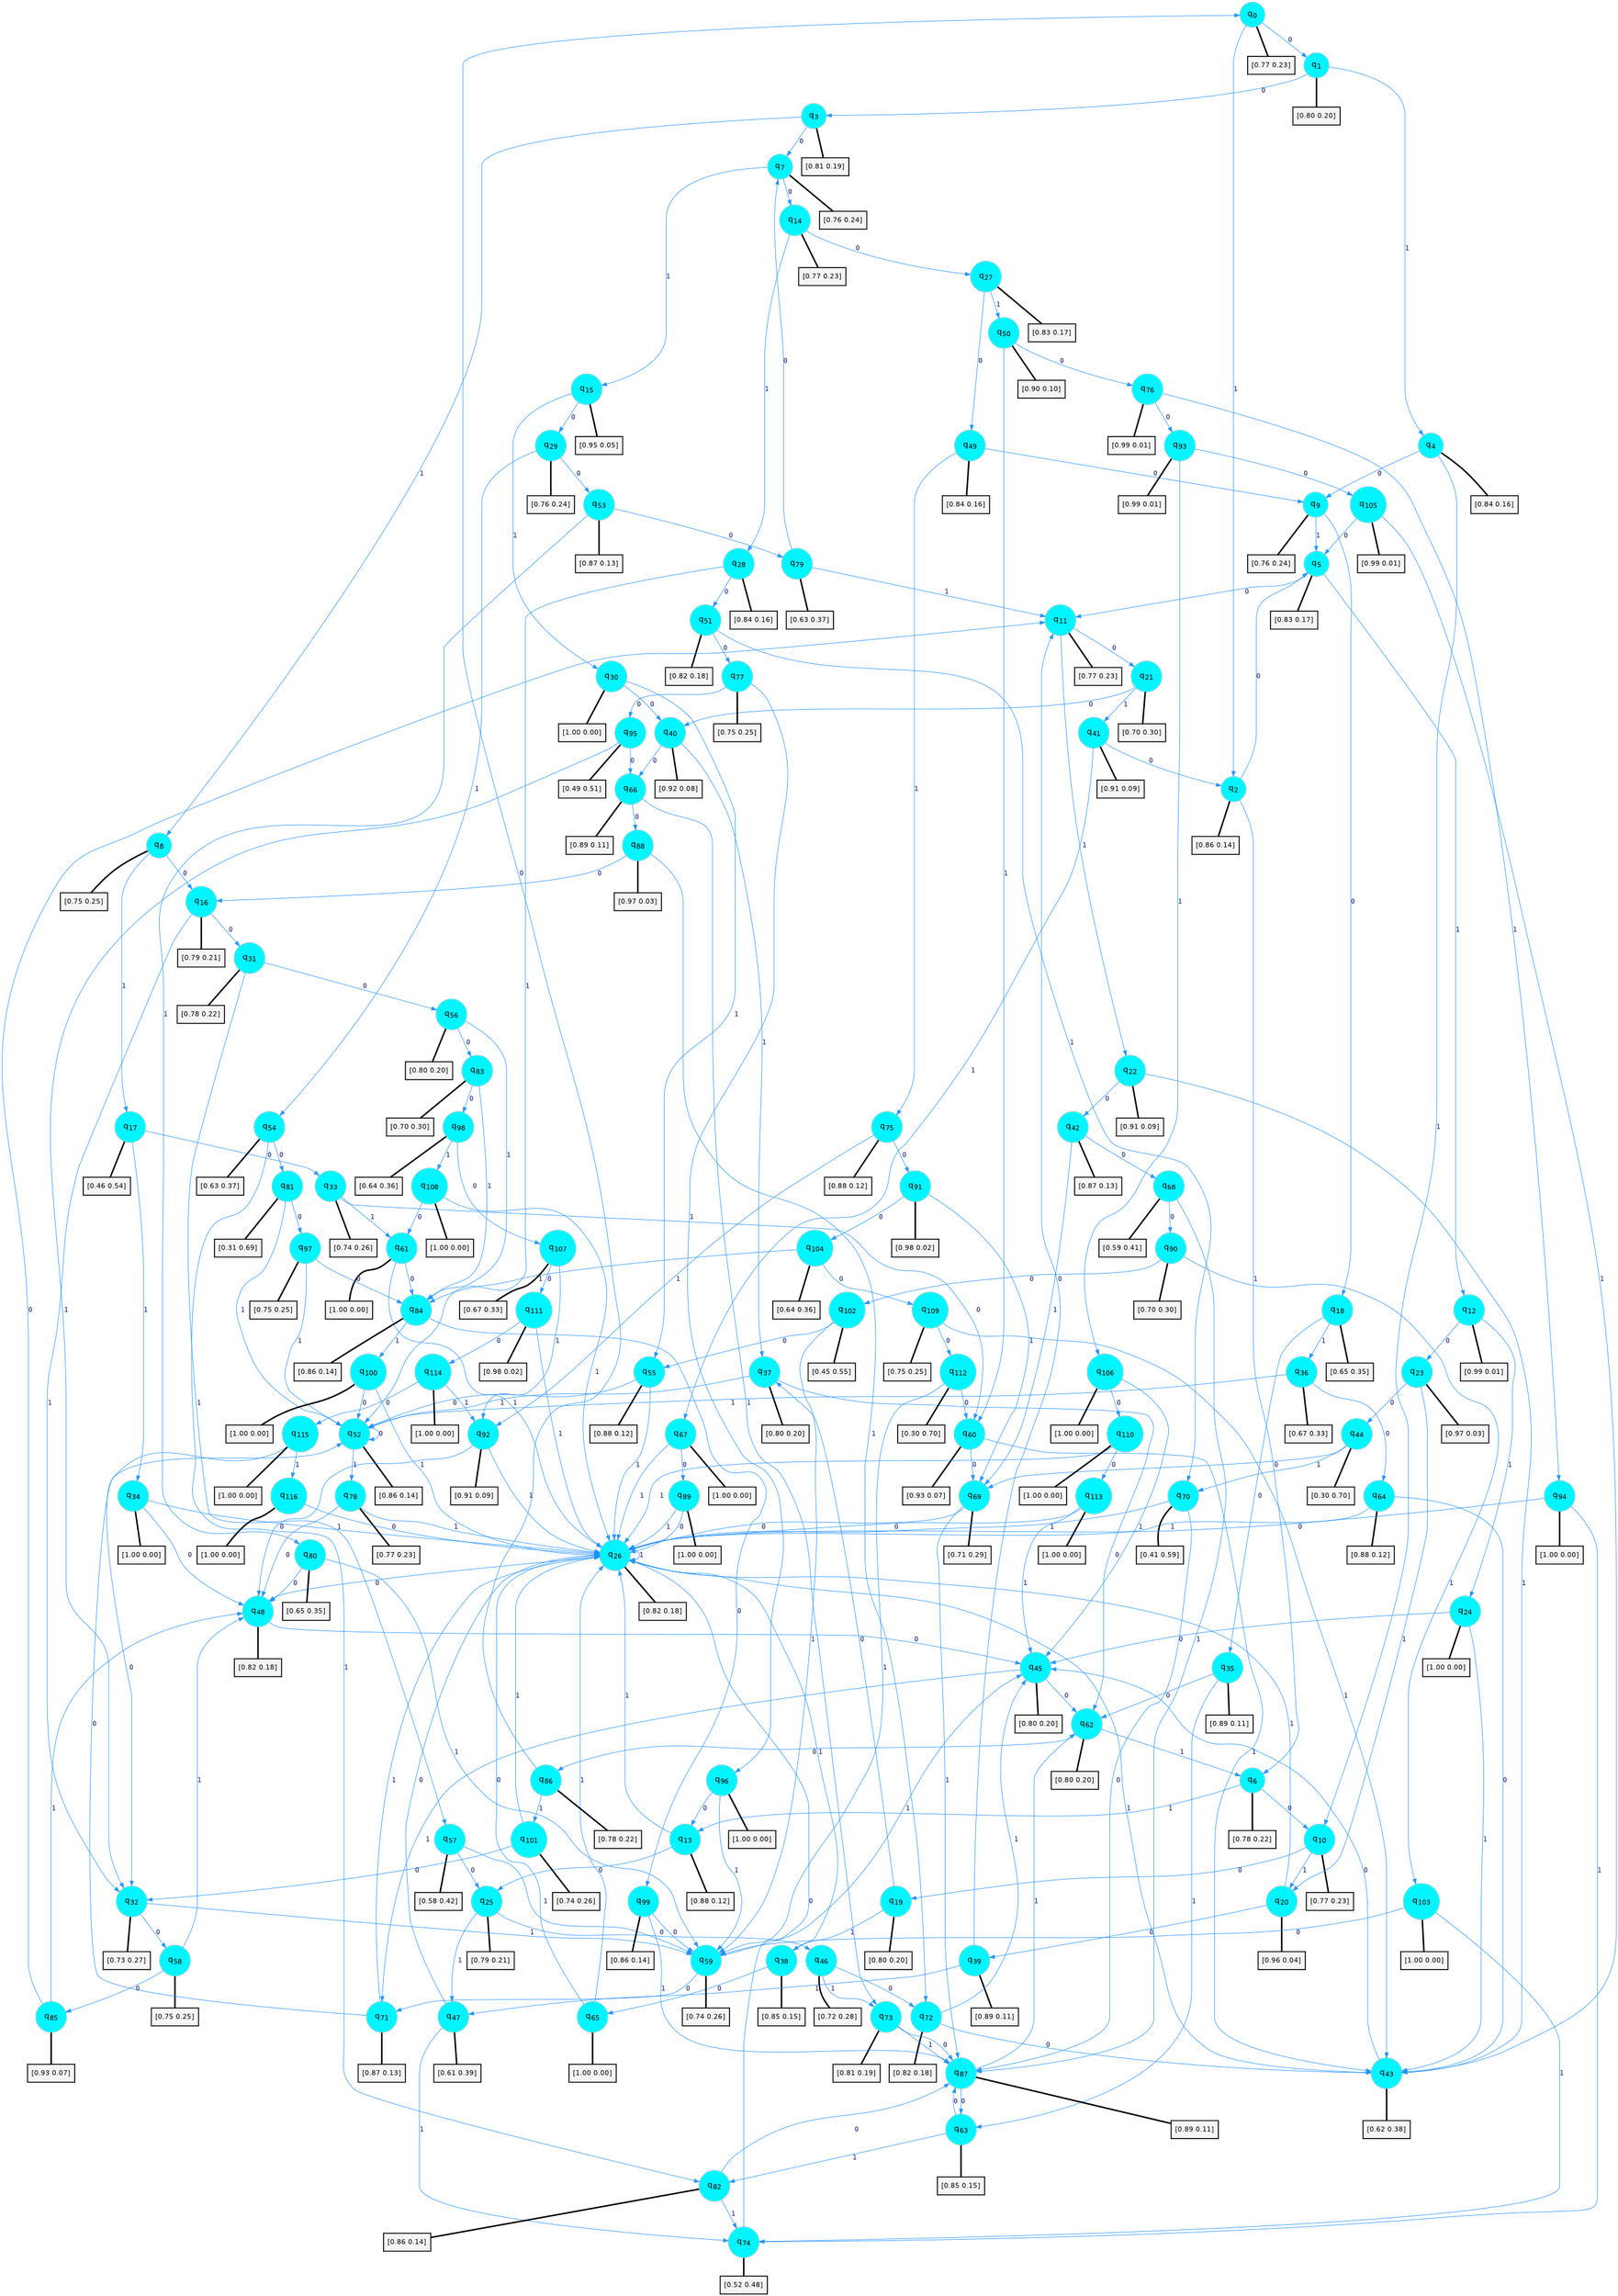 digraph G {
graph [
bgcolor=transparent, dpi=300, rankdir=TD, size="40,25"];
node [
color=gray, fillcolor=turquoise1, fontcolor=black, fontname=Helvetica, fontsize=16, fontweight=bold, shape=circle, style=filled];
edge [
arrowsize=1, color=dodgerblue1, fontcolor=midnightblue, fontname=courier, fontweight=bold, penwidth=1, style=solid, weight=20];
0[label=<q<SUB>0</SUB>>];
1[label=<q<SUB>1</SUB>>];
2[label=<q<SUB>2</SUB>>];
3[label=<q<SUB>3</SUB>>];
4[label=<q<SUB>4</SUB>>];
5[label=<q<SUB>5</SUB>>];
6[label=<q<SUB>6</SUB>>];
7[label=<q<SUB>7</SUB>>];
8[label=<q<SUB>8</SUB>>];
9[label=<q<SUB>9</SUB>>];
10[label=<q<SUB>10</SUB>>];
11[label=<q<SUB>11</SUB>>];
12[label=<q<SUB>12</SUB>>];
13[label=<q<SUB>13</SUB>>];
14[label=<q<SUB>14</SUB>>];
15[label=<q<SUB>15</SUB>>];
16[label=<q<SUB>16</SUB>>];
17[label=<q<SUB>17</SUB>>];
18[label=<q<SUB>18</SUB>>];
19[label=<q<SUB>19</SUB>>];
20[label=<q<SUB>20</SUB>>];
21[label=<q<SUB>21</SUB>>];
22[label=<q<SUB>22</SUB>>];
23[label=<q<SUB>23</SUB>>];
24[label=<q<SUB>24</SUB>>];
25[label=<q<SUB>25</SUB>>];
26[label=<q<SUB>26</SUB>>];
27[label=<q<SUB>27</SUB>>];
28[label=<q<SUB>28</SUB>>];
29[label=<q<SUB>29</SUB>>];
30[label=<q<SUB>30</SUB>>];
31[label=<q<SUB>31</SUB>>];
32[label=<q<SUB>32</SUB>>];
33[label=<q<SUB>33</SUB>>];
34[label=<q<SUB>34</SUB>>];
35[label=<q<SUB>35</SUB>>];
36[label=<q<SUB>36</SUB>>];
37[label=<q<SUB>37</SUB>>];
38[label=<q<SUB>38</SUB>>];
39[label=<q<SUB>39</SUB>>];
40[label=<q<SUB>40</SUB>>];
41[label=<q<SUB>41</SUB>>];
42[label=<q<SUB>42</SUB>>];
43[label=<q<SUB>43</SUB>>];
44[label=<q<SUB>44</SUB>>];
45[label=<q<SUB>45</SUB>>];
46[label=<q<SUB>46</SUB>>];
47[label=<q<SUB>47</SUB>>];
48[label=<q<SUB>48</SUB>>];
49[label=<q<SUB>49</SUB>>];
50[label=<q<SUB>50</SUB>>];
51[label=<q<SUB>51</SUB>>];
52[label=<q<SUB>52</SUB>>];
53[label=<q<SUB>53</SUB>>];
54[label=<q<SUB>54</SUB>>];
55[label=<q<SUB>55</SUB>>];
56[label=<q<SUB>56</SUB>>];
57[label=<q<SUB>57</SUB>>];
58[label=<q<SUB>58</SUB>>];
59[label=<q<SUB>59</SUB>>];
60[label=<q<SUB>60</SUB>>];
61[label=<q<SUB>61</SUB>>];
62[label=<q<SUB>62</SUB>>];
63[label=<q<SUB>63</SUB>>];
64[label=<q<SUB>64</SUB>>];
65[label=<q<SUB>65</SUB>>];
66[label=<q<SUB>66</SUB>>];
67[label=<q<SUB>67</SUB>>];
68[label=<q<SUB>68</SUB>>];
69[label=<q<SUB>69</SUB>>];
70[label=<q<SUB>70</SUB>>];
71[label=<q<SUB>71</SUB>>];
72[label=<q<SUB>72</SUB>>];
73[label=<q<SUB>73</SUB>>];
74[label=<q<SUB>74</SUB>>];
75[label=<q<SUB>75</SUB>>];
76[label=<q<SUB>76</SUB>>];
77[label=<q<SUB>77</SUB>>];
78[label=<q<SUB>78</SUB>>];
79[label=<q<SUB>79</SUB>>];
80[label=<q<SUB>80</SUB>>];
81[label=<q<SUB>81</SUB>>];
82[label=<q<SUB>82</SUB>>];
83[label=<q<SUB>83</SUB>>];
84[label=<q<SUB>84</SUB>>];
85[label=<q<SUB>85</SUB>>];
86[label=<q<SUB>86</SUB>>];
87[label=<q<SUB>87</SUB>>];
88[label=<q<SUB>88</SUB>>];
89[label=<q<SUB>89</SUB>>];
90[label=<q<SUB>90</SUB>>];
91[label=<q<SUB>91</SUB>>];
92[label=<q<SUB>92</SUB>>];
93[label=<q<SUB>93</SUB>>];
94[label=<q<SUB>94</SUB>>];
95[label=<q<SUB>95</SUB>>];
96[label=<q<SUB>96</SUB>>];
97[label=<q<SUB>97</SUB>>];
98[label=<q<SUB>98</SUB>>];
99[label=<q<SUB>99</SUB>>];
100[label=<q<SUB>100</SUB>>];
101[label=<q<SUB>101</SUB>>];
102[label=<q<SUB>102</SUB>>];
103[label=<q<SUB>103</SUB>>];
104[label=<q<SUB>104</SUB>>];
105[label=<q<SUB>105</SUB>>];
106[label=<q<SUB>106</SUB>>];
107[label=<q<SUB>107</SUB>>];
108[label=<q<SUB>108</SUB>>];
109[label=<q<SUB>109</SUB>>];
110[label=<q<SUB>110</SUB>>];
111[label=<q<SUB>111</SUB>>];
112[label=<q<SUB>112</SUB>>];
113[label=<q<SUB>113</SUB>>];
114[label=<q<SUB>114</SUB>>];
115[label=<q<SUB>115</SUB>>];
116[label=<q<SUB>116</SUB>>];
117[label="[0.77 0.23]", shape=box,fontcolor=black, fontname=Helvetica, fontsize=14, penwidth=2, fillcolor=whitesmoke,color=black];
118[label="[0.80 0.20]", shape=box,fontcolor=black, fontname=Helvetica, fontsize=14, penwidth=2, fillcolor=whitesmoke,color=black];
119[label="[0.86 0.14]", shape=box,fontcolor=black, fontname=Helvetica, fontsize=14, penwidth=2, fillcolor=whitesmoke,color=black];
120[label="[0.81 0.19]", shape=box,fontcolor=black, fontname=Helvetica, fontsize=14, penwidth=2, fillcolor=whitesmoke,color=black];
121[label="[0.84 0.16]", shape=box,fontcolor=black, fontname=Helvetica, fontsize=14, penwidth=2, fillcolor=whitesmoke,color=black];
122[label="[0.83 0.17]", shape=box,fontcolor=black, fontname=Helvetica, fontsize=14, penwidth=2, fillcolor=whitesmoke,color=black];
123[label="[0.78 0.22]", shape=box,fontcolor=black, fontname=Helvetica, fontsize=14, penwidth=2, fillcolor=whitesmoke,color=black];
124[label="[0.76 0.24]", shape=box,fontcolor=black, fontname=Helvetica, fontsize=14, penwidth=2, fillcolor=whitesmoke,color=black];
125[label="[0.75 0.25]", shape=box,fontcolor=black, fontname=Helvetica, fontsize=14, penwidth=2, fillcolor=whitesmoke,color=black];
126[label="[0.76 0.24]", shape=box,fontcolor=black, fontname=Helvetica, fontsize=14, penwidth=2, fillcolor=whitesmoke,color=black];
127[label="[0.77 0.23]", shape=box,fontcolor=black, fontname=Helvetica, fontsize=14, penwidth=2, fillcolor=whitesmoke,color=black];
128[label="[0.77 0.23]", shape=box,fontcolor=black, fontname=Helvetica, fontsize=14, penwidth=2, fillcolor=whitesmoke,color=black];
129[label="[0.99 0.01]", shape=box,fontcolor=black, fontname=Helvetica, fontsize=14, penwidth=2, fillcolor=whitesmoke,color=black];
130[label="[0.88 0.12]", shape=box,fontcolor=black, fontname=Helvetica, fontsize=14, penwidth=2, fillcolor=whitesmoke,color=black];
131[label="[0.77 0.23]", shape=box,fontcolor=black, fontname=Helvetica, fontsize=14, penwidth=2, fillcolor=whitesmoke,color=black];
132[label="[0.95 0.05]", shape=box,fontcolor=black, fontname=Helvetica, fontsize=14, penwidth=2, fillcolor=whitesmoke,color=black];
133[label="[0.79 0.21]", shape=box,fontcolor=black, fontname=Helvetica, fontsize=14, penwidth=2, fillcolor=whitesmoke,color=black];
134[label="[0.46 0.54]", shape=box,fontcolor=black, fontname=Helvetica, fontsize=14, penwidth=2, fillcolor=whitesmoke,color=black];
135[label="[0.65 0.35]", shape=box,fontcolor=black, fontname=Helvetica, fontsize=14, penwidth=2, fillcolor=whitesmoke,color=black];
136[label="[0.80 0.20]", shape=box,fontcolor=black, fontname=Helvetica, fontsize=14, penwidth=2, fillcolor=whitesmoke,color=black];
137[label="[0.96 0.04]", shape=box,fontcolor=black, fontname=Helvetica, fontsize=14, penwidth=2, fillcolor=whitesmoke,color=black];
138[label="[0.70 0.30]", shape=box,fontcolor=black, fontname=Helvetica, fontsize=14, penwidth=2, fillcolor=whitesmoke,color=black];
139[label="[0.91 0.09]", shape=box,fontcolor=black, fontname=Helvetica, fontsize=14, penwidth=2, fillcolor=whitesmoke,color=black];
140[label="[0.97 0.03]", shape=box,fontcolor=black, fontname=Helvetica, fontsize=14, penwidth=2, fillcolor=whitesmoke,color=black];
141[label="[1.00 0.00]", shape=box,fontcolor=black, fontname=Helvetica, fontsize=14, penwidth=2, fillcolor=whitesmoke,color=black];
142[label="[0.79 0.21]", shape=box,fontcolor=black, fontname=Helvetica, fontsize=14, penwidth=2, fillcolor=whitesmoke,color=black];
143[label="[0.82 0.18]", shape=box,fontcolor=black, fontname=Helvetica, fontsize=14, penwidth=2, fillcolor=whitesmoke,color=black];
144[label="[0.83 0.17]", shape=box,fontcolor=black, fontname=Helvetica, fontsize=14, penwidth=2, fillcolor=whitesmoke,color=black];
145[label="[0.84 0.16]", shape=box,fontcolor=black, fontname=Helvetica, fontsize=14, penwidth=2, fillcolor=whitesmoke,color=black];
146[label="[0.76 0.24]", shape=box,fontcolor=black, fontname=Helvetica, fontsize=14, penwidth=2, fillcolor=whitesmoke,color=black];
147[label="[1.00 0.00]", shape=box,fontcolor=black, fontname=Helvetica, fontsize=14, penwidth=2, fillcolor=whitesmoke,color=black];
148[label="[0.78 0.22]", shape=box,fontcolor=black, fontname=Helvetica, fontsize=14, penwidth=2, fillcolor=whitesmoke,color=black];
149[label="[0.73 0.27]", shape=box,fontcolor=black, fontname=Helvetica, fontsize=14, penwidth=2, fillcolor=whitesmoke,color=black];
150[label="[0.74 0.26]", shape=box,fontcolor=black, fontname=Helvetica, fontsize=14, penwidth=2, fillcolor=whitesmoke,color=black];
151[label="[1.00 0.00]", shape=box,fontcolor=black, fontname=Helvetica, fontsize=14, penwidth=2, fillcolor=whitesmoke,color=black];
152[label="[0.89 0.11]", shape=box,fontcolor=black, fontname=Helvetica, fontsize=14, penwidth=2, fillcolor=whitesmoke,color=black];
153[label="[0.67 0.33]", shape=box,fontcolor=black, fontname=Helvetica, fontsize=14, penwidth=2, fillcolor=whitesmoke,color=black];
154[label="[0.80 0.20]", shape=box,fontcolor=black, fontname=Helvetica, fontsize=14, penwidth=2, fillcolor=whitesmoke,color=black];
155[label="[0.85 0.15]", shape=box,fontcolor=black, fontname=Helvetica, fontsize=14, penwidth=2, fillcolor=whitesmoke,color=black];
156[label="[0.89 0.11]", shape=box,fontcolor=black, fontname=Helvetica, fontsize=14, penwidth=2, fillcolor=whitesmoke,color=black];
157[label="[0.92 0.08]", shape=box,fontcolor=black, fontname=Helvetica, fontsize=14, penwidth=2, fillcolor=whitesmoke,color=black];
158[label="[0.91 0.09]", shape=box,fontcolor=black, fontname=Helvetica, fontsize=14, penwidth=2, fillcolor=whitesmoke,color=black];
159[label="[0.87 0.13]", shape=box,fontcolor=black, fontname=Helvetica, fontsize=14, penwidth=2, fillcolor=whitesmoke,color=black];
160[label="[0.62 0.38]", shape=box,fontcolor=black, fontname=Helvetica, fontsize=14, penwidth=2, fillcolor=whitesmoke,color=black];
161[label="[0.30 0.70]", shape=box,fontcolor=black, fontname=Helvetica, fontsize=14, penwidth=2, fillcolor=whitesmoke,color=black];
162[label="[0.80 0.20]", shape=box,fontcolor=black, fontname=Helvetica, fontsize=14, penwidth=2, fillcolor=whitesmoke,color=black];
163[label="[0.72 0.28]", shape=box,fontcolor=black, fontname=Helvetica, fontsize=14, penwidth=2, fillcolor=whitesmoke,color=black];
164[label="[0.61 0.39]", shape=box,fontcolor=black, fontname=Helvetica, fontsize=14, penwidth=2, fillcolor=whitesmoke,color=black];
165[label="[0.82 0.18]", shape=box,fontcolor=black, fontname=Helvetica, fontsize=14, penwidth=2, fillcolor=whitesmoke,color=black];
166[label="[0.84 0.16]", shape=box,fontcolor=black, fontname=Helvetica, fontsize=14, penwidth=2, fillcolor=whitesmoke,color=black];
167[label="[0.90 0.10]", shape=box,fontcolor=black, fontname=Helvetica, fontsize=14, penwidth=2, fillcolor=whitesmoke,color=black];
168[label="[0.82 0.18]", shape=box,fontcolor=black, fontname=Helvetica, fontsize=14, penwidth=2, fillcolor=whitesmoke,color=black];
169[label="[0.86 0.14]", shape=box,fontcolor=black, fontname=Helvetica, fontsize=14, penwidth=2, fillcolor=whitesmoke,color=black];
170[label="[0.87 0.13]", shape=box,fontcolor=black, fontname=Helvetica, fontsize=14, penwidth=2, fillcolor=whitesmoke,color=black];
171[label="[0.63 0.37]", shape=box,fontcolor=black, fontname=Helvetica, fontsize=14, penwidth=2, fillcolor=whitesmoke,color=black];
172[label="[0.88 0.12]", shape=box,fontcolor=black, fontname=Helvetica, fontsize=14, penwidth=2, fillcolor=whitesmoke,color=black];
173[label="[0.80 0.20]", shape=box,fontcolor=black, fontname=Helvetica, fontsize=14, penwidth=2, fillcolor=whitesmoke,color=black];
174[label="[0.58 0.42]", shape=box,fontcolor=black, fontname=Helvetica, fontsize=14, penwidth=2, fillcolor=whitesmoke,color=black];
175[label="[0.75 0.25]", shape=box,fontcolor=black, fontname=Helvetica, fontsize=14, penwidth=2, fillcolor=whitesmoke,color=black];
176[label="[0.74 0.26]", shape=box,fontcolor=black, fontname=Helvetica, fontsize=14, penwidth=2, fillcolor=whitesmoke,color=black];
177[label="[0.93 0.07]", shape=box,fontcolor=black, fontname=Helvetica, fontsize=14, penwidth=2, fillcolor=whitesmoke,color=black];
178[label="[1.00 0.00]", shape=box,fontcolor=black, fontname=Helvetica, fontsize=14, penwidth=2, fillcolor=whitesmoke,color=black];
179[label="[0.80 0.20]", shape=box,fontcolor=black, fontname=Helvetica, fontsize=14, penwidth=2, fillcolor=whitesmoke,color=black];
180[label="[0.85 0.15]", shape=box,fontcolor=black, fontname=Helvetica, fontsize=14, penwidth=2, fillcolor=whitesmoke,color=black];
181[label="[0.88 0.12]", shape=box,fontcolor=black, fontname=Helvetica, fontsize=14, penwidth=2, fillcolor=whitesmoke,color=black];
182[label="[1.00 0.00]", shape=box,fontcolor=black, fontname=Helvetica, fontsize=14, penwidth=2, fillcolor=whitesmoke,color=black];
183[label="[0.89 0.11]", shape=box,fontcolor=black, fontname=Helvetica, fontsize=14, penwidth=2, fillcolor=whitesmoke,color=black];
184[label="[1.00 0.00]", shape=box,fontcolor=black, fontname=Helvetica, fontsize=14, penwidth=2, fillcolor=whitesmoke,color=black];
185[label="[0.59 0.41]", shape=box,fontcolor=black, fontname=Helvetica, fontsize=14, penwidth=2, fillcolor=whitesmoke,color=black];
186[label="[0.71 0.29]", shape=box,fontcolor=black, fontname=Helvetica, fontsize=14, penwidth=2, fillcolor=whitesmoke,color=black];
187[label="[0.41 0.59]", shape=box,fontcolor=black, fontname=Helvetica, fontsize=14, penwidth=2, fillcolor=whitesmoke,color=black];
188[label="[0.87 0.13]", shape=box,fontcolor=black, fontname=Helvetica, fontsize=14, penwidth=2, fillcolor=whitesmoke,color=black];
189[label="[0.82 0.18]", shape=box,fontcolor=black, fontname=Helvetica, fontsize=14, penwidth=2, fillcolor=whitesmoke,color=black];
190[label="[0.81 0.19]", shape=box,fontcolor=black, fontname=Helvetica, fontsize=14, penwidth=2, fillcolor=whitesmoke,color=black];
191[label="[0.52 0.48]", shape=box,fontcolor=black, fontname=Helvetica, fontsize=14, penwidth=2, fillcolor=whitesmoke,color=black];
192[label="[0.88 0.12]", shape=box,fontcolor=black, fontname=Helvetica, fontsize=14, penwidth=2, fillcolor=whitesmoke,color=black];
193[label="[0.99 0.01]", shape=box,fontcolor=black, fontname=Helvetica, fontsize=14, penwidth=2, fillcolor=whitesmoke,color=black];
194[label="[0.75 0.25]", shape=box,fontcolor=black, fontname=Helvetica, fontsize=14, penwidth=2, fillcolor=whitesmoke,color=black];
195[label="[0.77 0.23]", shape=box,fontcolor=black, fontname=Helvetica, fontsize=14, penwidth=2, fillcolor=whitesmoke,color=black];
196[label="[0.63 0.37]", shape=box,fontcolor=black, fontname=Helvetica, fontsize=14, penwidth=2, fillcolor=whitesmoke,color=black];
197[label="[0.65 0.35]", shape=box,fontcolor=black, fontname=Helvetica, fontsize=14, penwidth=2, fillcolor=whitesmoke,color=black];
198[label="[0.31 0.69]", shape=box,fontcolor=black, fontname=Helvetica, fontsize=14, penwidth=2, fillcolor=whitesmoke,color=black];
199[label="[0.86 0.14]", shape=box,fontcolor=black, fontname=Helvetica, fontsize=14, penwidth=2, fillcolor=whitesmoke,color=black];
200[label="[0.70 0.30]", shape=box,fontcolor=black, fontname=Helvetica, fontsize=14, penwidth=2, fillcolor=whitesmoke,color=black];
201[label="[0.86 0.14]", shape=box,fontcolor=black, fontname=Helvetica, fontsize=14, penwidth=2, fillcolor=whitesmoke,color=black];
202[label="[0.93 0.07]", shape=box,fontcolor=black, fontname=Helvetica, fontsize=14, penwidth=2, fillcolor=whitesmoke,color=black];
203[label="[0.78 0.22]", shape=box,fontcolor=black, fontname=Helvetica, fontsize=14, penwidth=2, fillcolor=whitesmoke,color=black];
204[label="[0.89 0.11]", shape=box,fontcolor=black, fontname=Helvetica, fontsize=14, penwidth=2, fillcolor=whitesmoke,color=black];
205[label="[0.97 0.03]", shape=box,fontcolor=black, fontname=Helvetica, fontsize=14, penwidth=2, fillcolor=whitesmoke,color=black];
206[label="[1.00 0.00]", shape=box,fontcolor=black, fontname=Helvetica, fontsize=14, penwidth=2, fillcolor=whitesmoke,color=black];
207[label="[0.70 0.30]", shape=box,fontcolor=black, fontname=Helvetica, fontsize=14, penwidth=2, fillcolor=whitesmoke,color=black];
208[label="[0.98 0.02]", shape=box,fontcolor=black, fontname=Helvetica, fontsize=14, penwidth=2, fillcolor=whitesmoke,color=black];
209[label="[0.91 0.09]", shape=box,fontcolor=black, fontname=Helvetica, fontsize=14, penwidth=2, fillcolor=whitesmoke,color=black];
210[label="[0.99 0.01]", shape=box,fontcolor=black, fontname=Helvetica, fontsize=14, penwidth=2, fillcolor=whitesmoke,color=black];
211[label="[1.00 0.00]", shape=box,fontcolor=black, fontname=Helvetica, fontsize=14, penwidth=2, fillcolor=whitesmoke,color=black];
212[label="[0.49 0.51]", shape=box,fontcolor=black, fontname=Helvetica, fontsize=14, penwidth=2, fillcolor=whitesmoke,color=black];
213[label="[1.00 0.00]", shape=box,fontcolor=black, fontname=Helvetica, fontsize=14, penwidth=2, fillcolor=whitesmoke,color=black];
214[label="[0.75 0.25]", shape=box,fontcolor=black, fontname=Helvetica, fontsize=14, penwidth=2, fillcolor=whitesmoke,color=black];
215[label="[0.64 0.36]", shape=box,fontcolor=black, fontname=Helvetica, fontsize=14, penwidth=2, fillcolor=whitesmoke,color=black];
216[label="[0.86 0.14]", shape=box,fontcolor=black, fontname=Helvetica, fontsize=14, penwidth=2, fillcolor=whitesmoke,color=black];
217[label="[1.00 0.00]", shape=box,fontcolor=black, fontname=Helvetica, fontsize=14, penwidth=2, fillcolor=whitesmoke,color=black];
218[label="[0.74 0.26]", shape=box,fontcolor=black, fontname=Helvetica, fontsize=14, penwidth=2, fillcolor=whitesmoke,color=black];
219[label="[0.45 0.55]", shape=box,fontcolor=black, fontname=Helvetica, fontsize=14, penwidth=2, fillcolor=whitesmoke,color=black];
220[label="[1.00 0.00]", shape=box,fontcolor=black, fontname=Helvetica, fontsize=14, penwidth=2, fillcolor=whitesmoke,color=black];
221[label="[0.64 0.36]", shape=box,fontcolor=black, fontname=Helvetica, fontsize=14, penwidth=2, fillcolor=whitesmoke,color=black];
222[label="[0.99 0.01]", shape=box,fontcolor=black, fontname=Helvetica, fontsize=14, penwidth=2, fillcolor=whitesmoke,color=black];
223[label="[1.00 0.00]", shape=box,fontcolor=black, fontname=Helvetica, fontsize=14, penwidth=2, fillcolor=whitesmoke,color=black];
224[label="[0.67 0.33]", shape=box,fontcolor=black, fontname=Helvetica, fontsize=14, penwidth=2, fillcolor=whitesmoke,color=black];
225[label="[1.00 0.00]", shape=box,fontcolor=black, fontname=Helvetica, fontsize=14, penwidth=2, fillcolor=whitesmoke,color=black];
226[label="[0.75 0.25]", shape=box,fontcolor=black, fontname=Helvetica, fontsize=14, penwidth=2, fillcolor=whitesmoke,color=black];
227[label="[1.00 0.00]", shape=box,fontcolor=black, fontname=Helvetica, fontsize=14, penwidth=2, fillcolor=whitesmoke,color=black];
228[label="[0.98 0.02]", shape=box,fontcolor=black, fontname=Helvetica, fontsize=14, penwidth=2, fillcolor=whitesmoke,color=black];
229[label="[0.30 0.70]", shape=box,fontcolor=black, fontname=Helvetica, fontsize=14, penwidth=2, fillcolor=whitesmoke,color=black];
230[label="[1.00 0.00]", shape=box,fontcolor=black, fontname=Helvetica, fontsize=14, penwidth=2, fillcolor=whitesmoke,color=black];
231[label="[1.00 0.00]", shape=box,fontcolor=black, fontname=Helvetica, fontsize=14, penwidth=2, fillcolor=whitesmoke,color=black];
232[label="[1.00 0.00]", shape=box,fontcolor=black, fontname=Helvetica, fontsize=14, penwidth=2, fillcolor=whitesmoke,color=black];
233[label="[1.00 0.00]", shape=box,fontcolor=black, fontname=Helvetica, fontsize=14, penwidth=2, fillcolor=whitesmoke,color=black];
0->1 [label=0];
0->2 [label=1];
0->117 [arrowhead=none, penwidth=3,color=black];
1->3 [label=0];
1->4 [label=1];
1->118 [arrowhead=none, penwidth=3,color=black];
2->5 [label=0];
2->6 [label=1];
2->119 [arrowhead=none, penwidth=3,color=black];
3->7 [label=0];
3->8 [label=1];
3->120 [arrowhead=none, penwidth=3,color=black];
4->9 [label=0];
4->10 [label=1];
4->121 [arrowhead=none, penwidth=3,color=black];
5->11 [label=0];
5->12 [label=1];
5->122 [arrowhead=none, penwidth=3,color=black];
6->10 [label=0];
6->13 [label=1];
6->123 [arrowhead=none, penwidth=3,color=black];
7->14 [label=0];
7->15 [label=1];
7->124 [arrowhead=none, penwidth=3,color=black];
8->16 [label=0];
8->17 [label=1];
8->125 [arrowhead=none, penwidth=3,color=black];
9->18 [label=0];
9->5 [label=1];
9->126 [arrowhead=none, penwidth=3,color=black];
10->19 [label=0];
10->20 [label=1];
10->127 [arrowhead=none, penwidth=3,color=black];
11->21 [label=0];
11->22 [label=1];
11->128 [arrowhead=none, penwidth=3,color=black];
12->23 [label=0];
12->24 [label=1];
12->129 [arrowhead=none, penwidth=3,color=black];
13->25 [label=0];
13->26 [label=1];
13->130 [arrowhead=none, penwidth=3,color=black];
14->27 [label=0];
14->28 [label=1];
14->131 [arrowhead=none, penwidth=3,color=black];
15->29 [label=0];
15->30 [label=1];
15->132 [arrowhead=none, penwidth=3,color=black];
16->31 [label=0];
16->32 [label=1];
16->133 [arrowhead=none, penwidth=3,color=black];
17->33 [label=0];
17->34 [label=1];
17->134 [arrowhead=none, penwidth=3,color=black];
18->35 [label=0];
18->36 [label=1];
18->135 [arrowhead=none, penwidth=3,color=black];
19->37 [label=0];
19->38 [label=1];
19->136 [arrowhead=none, penwidth=3,color=black];
20->39 [label=0];
20->26 [label=1];
20->137 [arrowhead=none, penwidth=3,color=black];
21->40 [label=0];
21->41 [label=1];
21->138 [arrowhead=none, penwidth=3,color=black];
22->42 [label=0];
22->43 [label=1];
22->139 [arrowhead=none, penwidth=3,color=black];
23->44 [label=0];
23->20 [label=1];
23->140 [arrowhead=none, penwidth=3,color=black];
24->45 [label=0];
24->43 [label=1];
24->141 [arrowhead=none, penwidth=3,color=black];
25->46 [label=0];
25->47 [label=1];
25->142 [arrowhead=none, penwidth=3,color=black];
26->48 [label=0];
26->26 [label=1];
26->143 [arrowhead=none, penwidth=3,color=black];
27->49 [label=0];
27->50 [label=1];
27->144 [arrowhead=none, penwidth=3,color=black];
28->51 [label=0];
28->52 [label=1];
28->145 [arrowhead=none, penwidth=3,color=black];
29->53 [label=0];
29->54 [label=1];
29->146 [arrowhead=none, penwidth=3,color=black];
30->40 [label=0];
30->55 [label=1];
30->147 [arrowhead=none, penwidth=3,color=black];
31->56 [label=0];
31->57 [label=1];
31->148 [arrowhead=none, penwidth=3,color=black];
32->58 [label=0];
32->59 [label=1];
32->149 [arrowhead=none, penwidth=3,color=black];
33->60 [label=0];
33->61 [label=1];
33->150 [arrowhead=none, penwidth=3,color=black];
34->48 [label=0];
34->26 [label=1];
34->151 [arrowhead=none, penwidth=3,color=black];
35->62 [label=0];
35->63 [label=1];
35->152 [arrowhead=none, penwidth=3,color=black];
36->64 [label=0];
36->52 [label=1];
36->153 [arrowhead=none, penwidth=3,color=black];
37->62 [label=0];
37->52 [label=1];
37->154 [arrowhead=none, penwidth=3,color=black];
38->65 [label=0];
38->26 [label=1];
38->155 [arrowhead=none, penwidth=3,color=black];
39->11 [label=0];
39->47 [label=1];
39->156 [arrowhead=none, penwidth=3,color=black];
40->66 [label=0];
40->37 [label=1];
40->157 [arrowhead=none, penwidth=3,color=black];
41->2 [label=0];
41->67 [label=1];
41->158 [arrowhead=none, penwidth=3,color=black];
42->68 [label=0];
42->69 [label=1];
42->159 [arrowhead=none, penwidth=3,color=black];
43->45 [label=0];
43->26 [label=1];
43->160 [arrowhead=none, penwidth=3,color=black];
44->69 [label=0];
44->70 [label=1];
44->161 [arrowhead=none, penwidth=3,color=black];
45->62 [label=0];
45->71 [label=1];
45->162 [arrowhead=none, penwidth=3,color=black];
46->72 [label=0];
46->73 [label=1];
46->163 [arrowhead=none, penwidth=3,color=black];
47->26 [label=0];
47->74 [label=1];
47->164 [arrowhead=none, penwidth=3,color=black];
48->45 [label=0];
48->165 [arrowhead=none, penwidth=3,color=black];
49->9 [label=0];
49->75 [label=1];
49->166 [arrowhead=none, penwidth=3,color=black];
50->76 [label=0];
50->60 [label=1];
50->167 [arrowhead=none, penwidth=3,color=black];
51->77 [label=0];
51->70 [label=1];
51->168 [arrowhead=none, penwidth=3,color=black];
52->52 [label=0];
52->78 [label=1];
52->169 [arrowhead=none, penwidth=3,color=black];
53->79 [label=0];
53->80 [label=1];
53->170 [arrowhead=none, penwidth=3,color=black];
54->81 [label=0];
54->82 [label=1];
54->171 [arrowhead=none, penwidth=3,color=black];
55->52 [label=0];
55->26 [label=1];
55->172 [arrowhead=none, penwidth=3,color=black];
56->83 [label=0];
56->84 [label=1];
56->173 [arrowhead=none, penwidth=3,color=black];
57->25 [label=0];
57->59 [label=1];
57->174 [arrowhead=none, penwidth=3,color=black];
58->85 [label=0];
58->48 [label=1];
58->175 [arrowhead=none, penwidth=3,color=black];
59->71 [label=0];
59->45 [label=1];
59->176 [arrowhead=none, penwidth=3,color=black];
60->69 [label=0];
60->43 [label=1];
60->177 [arrowhead=none, penwidth=3,color=black];
61->84 [label=0];
61->26 [label=1];
61->178 [arrowhead=none, penwidth=3,color=black];
62->86 [label=0];
62->6 [label=1];
62->179 [arrowhead=none, penwidth=3,color=black];
63->87 [label=0];
63->82 [label=1];
63->180 [arrowhead=none, penwidth=3,color=black];
64->43 [label=0];
64->26 [label=1];
64->181 [arrowhead=none, penwidth=3,color=black];
65->26 [label=0];
65->26 [label=1];
65->182 [arrowhead=none, penwidth=3,color=black];
66->88 [label=0];
66->73 [label=1];
66->183 [arrowhead=none, penwidth=3,color=black];
67->89 [label=0];
67->26 [label=1];
67->184 [arrowhead=none, penwidth=3,color=black];
68->90 [label=0];
68->87 [label=1];
68->185 [arrowhead=none, penwidth=3,color=black];
69->26 [label=0];
69->87 [label=1];
69->186 [arrowhead=none, penwidth=3,color=black];
70->87 [label=0];
70->26 [label=1];
70->187 [arrowhead=none, penwidth=3,color=black];
71->52 [label=0];
71->26 [label=1];
71->188 [arrowhead=none, penwidth=3,color=black];
72->43 [label=0];
72->45 [label=1];
72->189 [arrowhead=none, penwidth=3,color=black];
73->87 [label=0];
73->87 [label=1];
73->190 [arrowhead=none, penwidth=3,color=black];
74->26 [label=0];
74->191 [arrowhead=none, penwidth=3,color=black];
75->91 [label=0];
75->92 [label=1];
75->192 [arrowhead=none, penwidth=3,color=black];
76->93 [label=0];
76->94 [label=1];
76->193 [arrowhead=none, penwidth=3,color=black];
77->95 [label=0];
77->96 [label=1];
77->194 [arrowhead=none, penwidth=3,color=black];
78->48 [label=0];
78->26 [label=1];
78->195 [arrowhead=none, penwidth=3,color=black];
79->7 [label=0];
79->11 [label=1];
79->196 [arrowhead=none, penwidth=3,color=black];
80->48 [label=0];
80->59 [label=1];
80->197 [arrowhead=none, penwidth=3,color=black];
81->97 [label=0];
81->52 [label=1];
81->198 [arrowhead=none, penwidth=3,color=black];
82->87 [label=0];
82->74 [label=1];
82->199 [arrowhead=none, penwidth=3,color=black];
83->98 [label=0];
83->84 [label=1];
83->200 [arrowhead=none, penwidth=3,color=black];
84->99 [label=0];
84->100 [label=1];
84->201 [arrowhead=none, penwidth=3,color=black];
85->11 [label=0];
85->48 [label=1];
85->202 [arrowhead=none, penwidth=3,color=black];
86->0 [label=0];
86->101 [label=1];
86->203 [arrowhead=none, penwidth=3,color=black];
87->63 [label=0];
87->62 [label=1];
87->204 [arrowhead=none, penwidth=3,color=black];
88->16 [label=0];
88->72 [label=1];
88->205 [arrowhead=none, penwidth=3,color=black];
89->26 [label=0];
89->26 [label=1];
89->206 [arrowhead=none, penwidth=3,color=black];
90->102 [label=0];
90->103 [label=1];
90->207 [arrowhead=none, penwidth=3,color=black];
91->104 [label=0];
91->69 [label=1];
91->208 [arrowhead=none, penwidth=3,color=black];
92->48 [label=0];
92->26 [label=1];
92->209 [arrowhead=none, penwidth=3,color=black];
93->105 [label=0];
93->106 [label=1];
93->210 [arrowhead=none, penwidth=3,color=black];
94->26 [label=0];
94->74 [label=1];
94->211 [arrowhead=none, penwidth=3,color=black];
95->66 [label=0];
95->32 [label=1];
95->212 [arrowhead=none, penwidth=3,color=black];
96->13 [label=0];
96->59 [label=1];
96->213 [arrowhead=none, penwidth=3,color=black];
97->84 [label=0];
97->52 [label=1];
97->214 [arrowhead=none, penwidth=3,color=black];
98->107 [label=0];
98->108 [label=1];
98->215 [arrowhead=none, penwidth=3,color=black];
99->59 [label=0];
99->87 [label=1];
99->216 [arrowhead=none, penwidth=3,color=black];
100->52 [label=0];
100->26 [label=1];
100->217 [arrowhead=none, penwidth=3,color=black];
101->32 [label=0];
101->26 [label=1];
101->218 [arrowhead=none, penwidth=3,color=black];
102->55 [label=0];
102->59 [label=1];
102->219 [arrowhead=none, penwidth=3,color=black];
103->59 [label=0];
103->74 [label=1];
103->220 [arrowhead=none, penwidth=3,color=black];
104->109 [label=0];
104->84 [label=1];
104->221 [arrowhead=none, penwidth=3,color=black];
105->5 [label=0];
105->43 [label=1];
105->222 [arrowhead=none, penwidth=3,color=black];
106->110 [label=0];
106->45 [label=1];
106->223 [arrowhead=none, penwidth=3,color=black];
107->111 [label=0];
107->92 [label=1];
107->224 [arrowhead=none, penwidth=3,color=black];
108->61 [label=0];
108->26 [label=1];
108->225 [arrowhead=none, penwidth=3,color=black];
109->112 [label=0];
109->43 [label=1];
109->226 [arrowhead=none, penwidth=3,color=black];
110->113 [label=0];
110->26 [label=1];
110->227 [arrowhead=none, penwidth=3,color=black];
111->114 [label=0];
111->26 [label=1];
111->228 [arrowhead=none, penwidth=3,color=black];
112->60 [label=0];
112->59 [label=1];
112->229 [arrowhead=none, penwidth=3,color=black];
113->26 [label=0];
113->45 [label=1];
113->230 [arrowhead=none, penwidth=3,color=black];
114->115 [label=0];
114->92 [label=1];
114->231 [arrowhead=none, penwidth=3,color=black];
115->32 [label=0];
115->116 [label=1];
115->232 [arrowhead=none, penwidth=3,color=black];
116->26 [label=0];
116->233 [arrowhead=none, penwidth=3,color=black];
}

